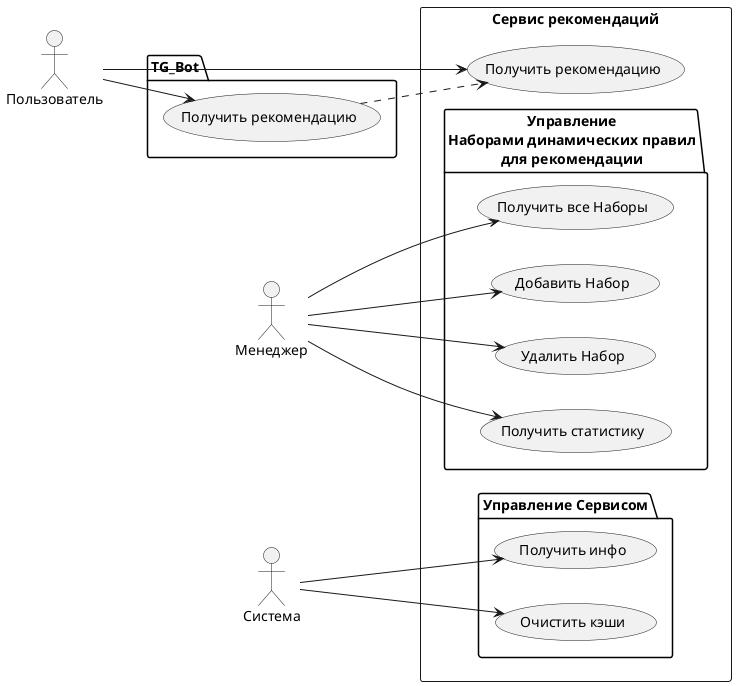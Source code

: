 @startuml
left to right direction

actor "Пользователь" as u
actor "Менеджер" as m
actor "Система" as s
rectangle "Сервис рекомендаций" {
package "Управление Сервисом" {
usecase "Получить инфо"  as getInfo
usecase "Очистить кэши"  as clearCaches
}

package "Управление\nНаборами динамических правил\nдля рекомендации" {
usecase "Получить все Наборы" as getAllDRuleSets
usecase "Добавить Набор" as addDRuleSet
usecase "Удалить Набор" as delDRuleSet
usecase "Получить статистику" as getStatDRuleSets
}


usecase "Получить рекомендацию" as getRecom
}

package "TG_Bot" {
usecase "Получить рекомендацию" as TgGetRecom
}


s --> getInfo
s --> clearCaches

m --> addDRuleSet
m --> delDRuleSet
m --> getAllDRuleSets
m --> getStatDRuleSets

u --> getRecom
u --> TgGetRecom
TgGetRecom ..> getRecom
@enduml